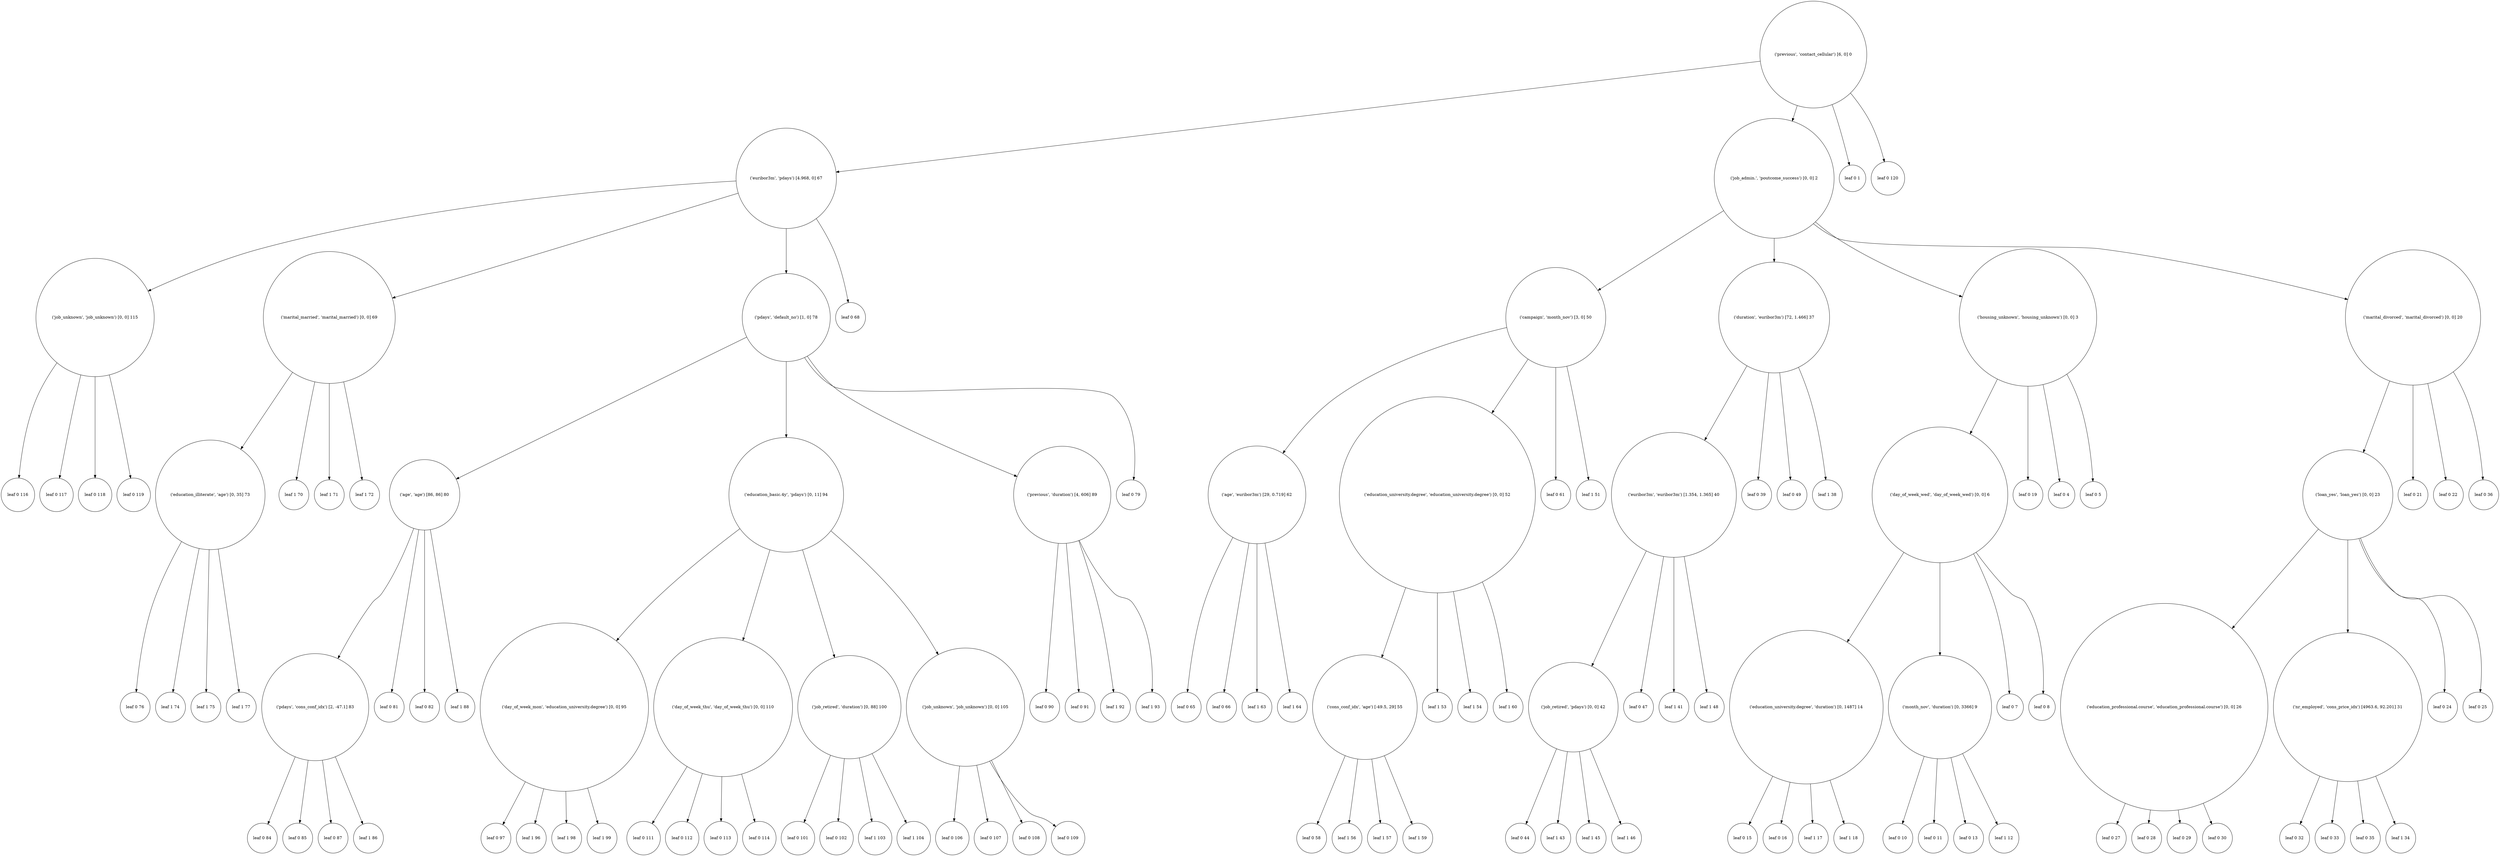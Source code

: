digraph tree {
	"('previous', 'contact_cellular') [6, 0] 0" [label="('previous', 'contact_cellular') [6, 0] 0", shape=circle]
	"('euribor3m', 'pdays') [4.968, 0] 67" [label="('euribor3m', 'pdays') [4.968, 0] 67", shape=circle]
	"('job_admin.', 'poutcome_success') [0, 0] 2" [label="('job_admin.', 'poutcome_success') [0, 0] 2", shape=circle]
	"leaf 0 1" [label="leaf 0 1", shape=circle]
	"leaf 0 120" [label="leaf 0 120", shape=circle]
	"('job_unknown', 'job_unknown') [0, 0] 115" [label="('job_unknown', 'job_unknown') [0, 0] 115", shape=circle]
	"('marital_married', 'marital_married') [0, 0] 69" [label="('marital_married', 'marital_married') [0, 0] 69", shape=circle]
	"('pdays', 'default_no') [1, 0] 78" [label="('pdays', 'default_no') [1, 0] 78", shape=circle]
	"leaf 0 68" [label="leaf 0 68", shape=circle]
	"('campaign', 'month_nov') [3, 0] 50" [label="('campaign', 'month_nov') [3, 0] 50", shape=circle]
	"('duration', 'euribor3m') [72, 1.466] 37" [label="('duration', 'euribor3m') [72, 1.466] 37", shape=circle]
	"('housing_unknown', 'housing_unknown') [0, 0] 3" [label="('housing_unknown', 'housing_unknown') [0, 0] 3", shape=circle]
	"('marital_divorced', 'marital_divorced') [0, 0] 20" [label="('marital_divorced', 'marital_divorced') [0, 0] 20", shape=circle]
	"leaf 0 116" [label="leaf 0 116", shape=circle]
	"leaf 0 117" [label="leaf 0 117", shape=circle]
	"leaf 0 118" [label="leaf 0 118", shape=circle]
	"leaf 0 119" [label="leaf 0 119", shape=circle]
	"('education_illiterate', 'age') [0, 35] 73" [label="('education_illiterate', 'age') [0, 35] 73", shape=circle]
	"leaf 1 70" [label="leaf 1 70", shape=circle]
	"leaf 1 71" [label="leaf 1 71", shape=circle]
	"leaf 1 72" [label="leaf 1 72", shape=circle]
	"('age', 'age') [86, 86] 80" [label="('age', 'age') [86, 86] 80", shape=circle]
	"('education_basic.4y', 'pdays') [0, 11] 94" [label="('education_basic.4y', 'pdays') [0, 11] 94", shape=circle]
	"('previous', 'duration') [4, 606] 89" [label="('previous', 'duration') [4, 606] 89", shape=circle]
	"leaf 0 79" [label="leaf 0 79", shape=circle]
	"('age', 'euribor3m') [29, 0.719] 62" [label="('age', 'euribor3m') [29, 0.719] 62", shape=circle]
	"('education_university.degree', 'education_university.degree') [0, 0] 52" [label="('education_university.degree', 'education_university.degree') [0, 0] 52", shape=circle]
	"leaf 0 61" [label="leaf 0 61", shape=circle]
	"leaf 1 51" [label="leaf 1 51", shape=circle]
	"('euribor3m', 'euribor3m') [1.354, 1.365] 40" [label="('euribor3m', 'euribor3m') [1.354, 1.365] 40", shape=circle]
	"leaf 0 39" [label="leaf 0 39", shape=circle]
	"leaf 0 49" [label="leaf 0 49", shape=circle]
	"leaf 1 38" [label="leaf 1 38", shape=circle]
	"('day_of_week_wed', 'day_of_week_wed') [0, 0] 6" [label="('day_of_week_wed', 'day_of_week_wed') [0, 0] 6", shape=circle]
	"leaf 0 19" [label="leaf 0 19", shape=circle]
	"leaf 0 4" [label="leaf 0 4", shape=circle]
	"leaf 0 5" [label="leaf 0 5", shape=circle]
	"('loan_yes', 'loan_yes') [0, 0] 23" [label="('loan_yes', 'loan_yes') [0, 0] 23", shape=circle]
	"leaf 0 21" [label="leaf 0 21", shape=circle]
	"leaf 0 22" [label="leaf 0 22", shape=circle]
	"leaf 0 36" [label="leaf 0 36", shape=circle]
	"leaf 0 76" [label="leaf 0 76", shape=circle]
	"leaf 1 74" [label="leaf 1 74", shape=circle]
	"leaf 1 75" [label="leaf 1 75", shape=circle]
	"leaf 1 77" [label="leaf 1 77", shape=circle]
	"('pdays', 'cons_conf_idx') [2, -47.1] 83" [label="('pdays', 'cons_conf_idx') [2, -47.1] 83", shape=circle]
	"leaf 0 81" [label="leaf 0 81", shape=circle]
	"leaf 0 82" [label="leaf 0 82", shape=circle]
	"leaf 1 88" [label="leaf 1 88", shape=circle]
	"('day_of_week_mon', 'education_university.degree') [0, 0] 95" [label="('day_of_week_mon', 'education_university.degree') [0, 0] 95", shape=circle]
	"('day_of_week_thu', 'day_of_week_thu') [0, 0] 110" [label="('day_of_week_thu', 'day_of_week_thu') [0, 0] 110", shape=circle]
	"('job_retired', 'duration') [0, 88] 100" [label="('job_retired', 'duration') [0, 88] 100", shape=circle]
	"('job_unknown', 'job_unknown') [0, 0] 105" [label="('job_unknown', 'job_unknown') [0, 0] 105", shape=circle]
	"leaf 0 90" [label="leaf 0 90", shape=circle]
	"leaf 0 91" [label="leaf 0 91", shape=circle]
	"leaf 1 92" [label="leaf 1 92", shape=circle]
	"leaf 1 93" [label="leaf 1 93", shape=circle]
	"leaf 0 65" [label="leaf 0 65", shape=circle]
	"leaf 0 66" [label="leaf 0 66", shape=circle]
	"leaf 1 63" [label="leaf 1 63", shape=circle]
	"leaf 1 64" [label="leaf 1 64", shape=circle]
	"('cons_conf_idx', 'age') [-49.5, 29] 55" [label="('cons_conf_idx', 'age') [-49.5, 29] 55", shape=circle]
	"leaf 1 53" [label="leaf 1 53", shape=circle]
	"leaf 1 54" [label="leaf 1 54", shape=circle]
	"leaf 1 60" [label="leaf 1 60", shape=circle]
	"('job_retired', 'pdays') [0, 0] 42" [label="('job_retired', 'pdays') [0, 0] 42", shape=circle]
	"leaf 0 47" [label="leaf 0 47", shape=circle]
	"leaf 1 41" [label="leaf 1 41", shape=circle]
	"leaf 1 48" [label="leaf 1 48", shape=circle]
	"('education_university.degree', 'duration') [0, 1487] 14" [label="('education_university.degree', 'duration') [0, 1487] 14", shape=circle]
	"('month_nov', 'duration') [0, 3366] 9" [label="('month_nov', 'duration') [0, 3366] 9", shape=circle]
	"leaf 0 7" [label="leaf 0 7", shape=circle]
	"leaf 0 8" [label="leaf 0 8", shape=circle]
	"('education_professional.course', 'education_professional.course') [0, 0] 26" [label="('education_professional.course', 'education_professional.course') [0, 0] 26", shape=circle]
	"('nr_employed', 'cons_price_idx') [4963.6, 92.201] 31" [label="('nr_employed', 'cons_price_idx') [4963.6, 92.201] 31", shape=circle]
	"leaf 0 24" [label="leaf 0 24", shape=circle]
	"leaf 0 25" [label="leaf 0 25", shape=circle]
	"leaf 0 84" [label="leaf 0 84", shape=circle]
	"leaf 0 85" [label="leaf 0 85", shape=circle]
	"leaf 0 87" [label="leaf 0 87", shape=circle]
	"leaf 1 86" [label="leaf 1 86", shape=circle]
	"leaf 0 97" [label="leaf 0 97", shape=circle]
	"leaf 1 96" [label="leaf 1 96", shape=circle]
	"leaf 1 98" [label="leaf 1 98", shape=circle]
	"leaf 1 99" [label="leaf 1 99", shape=circle]
	"leaf 0 111" [label="leaf 0 111", shape=circle]
	"leaf 0 112" [label="leaf 0 112", shape=circle]
	"leaf 0 113" [label="leaf 0 113", shape=circle]
	"leaf 0 114" [label="leaf 0 114", shape=circle]
	"leaf 0 101" [label="leaf 0 101", shape=circle]
	"leaf 0 102" [label="leaf 0 102", shape=circle]
	"leaf 1 103" [label="leaf 1 103", shape=circle]
	"leaf 1 104" [label="leaf 1 104", shape=circle]
	"leaf 0 106" [label="leaf 0 106", shape=circle]
	"leaf 0 107" [label="leaf 0 107", shape=circle]
	"leaf 0 108" [label="leaf 0 108", shape=circle]
	"leaf 0 109" [label="leaf 0 109", shape=circle]
	"leaf 0 58" [label="leaf 0 58", shape=circle]
	"leaf 1 56" [label="leaf 1 56", shape=circle]
	"leaf 1 57" [label="leaf 1 57", shape=circle]
	"leaf 1 59" [label="leaf 1 59", shape=circle]
	"leaf 0 44" [label="leaf 0 44", shape=circle]
	"leaf 1 43" [label="leaf 1 43", shape=circle]
	"leaf 1 45" [label="leaf 1 45", shape=circle]
	"leaf 1 46" [label="leaf 1 46", shape=circle]
	"leaf 0 15" [label="leaf 0 15", shape=circle]
	"leaf 0 16" [label="leaf 0 16", shape=circle]
	"leaf 1 17" [label="leaf 1 17", shape=circle]
	"leaf 1 18" [label="leaf 1 18", shape=circle]
	"leaf 0 10" [label="leaf 0 10", shape=circle]
	"leaf 0 11" [label="leaf 0 11", shape=circle]
	"leaf 0 13" [label="leaf 0 13", shape=circle]
	"leaf 1 12" [label="leaf 1 12", shape=circle]
	"leaf 0 27" [label="leaf 0 27", shape=circle]
	"leaf 0 28" [label="leaf 0 28", shape=circle]
	"leaf 0 29" [label="leaf 0 29", shape=circle]
	"leaf 0 30" [label="leaf 0 30", shape=circle]
	"leaf 0 32" [label="leaf 0 32", shape=circle]
	"leaf 0 33" [label="leaf 0 33", shape=circle]
	"leaf 0 35" [label="leaf 0 35", shape=circle]
	"leaf 1 34" [label="leaf 1 34", shape=circle]

	"('previous', 'contact_cellular') [6, 0] 0" -> "('job_admin.', 'poutcome_success') [0, 0] 2"
	"('previous', 'contact_cellular') [6, 0] 0" -> "leaf 0 1"
	"('previous', 'contact_cellular') [6, 0] 0" -> "('euribor3m', 'pdays') [4.968, 0] 67"
	"('previous', 'contact_cellular') [6, 0] 0" -> "leaf 0 120"
	"('euribor3m', 'pdays') [4.968, 0] 67" -> "('marital_married', 'marital_married') [0, 0] 69"
	"('euribor3m', 'pdays') [4.968, 0] 67" -> "leaf 0 68"
	"('euribor3m', 'pdays') [4.968, 0] 67" -> "('pdays', 'default_no') [1, 0] 78"
	"('euribor3m', 'pdays') [4.968, 0] 67" -> "('job_unknown', 'job_unknown') [0, 0] 115"
	"('job_admin.', 'poutcome_success') [0, 0] 2" -> "('housing_unknown', 'housing_unknown') [0, 0] 3"
	"('job_admin.', 'poutcome_success') [0, 0] 2" -> "('marital_divorced', 'marital_divorced') [0, 0] 20"
	"('job_admin.', 'poutcome_success') [0, 0] 2" -> "('duration', 'euribor3m') [72, 1.466] 37"
	"('job_admin.', 'poutcome_success') [0, 0] 2" -> "('campaign', 'month_nov') [3, 0] 50"
	"('job_unknown', 'job_unknown') [0, 0] 115" -> "leaf 0 118"
	"('job_unknown', 'job_unknown') [0, 0] 115" -> "leaf 0 116"
	"('job_unknown', 'job_unknown') [0, 0] 115" -> "leaf 0 117"
	"('job_unknown', 'job_unknown') [0, 0] 115" -> "leaf 0 119"
	"('marital_married', 'marital_married') [0, 0] 69" -> "leaf 1 72"
	"('marital_married', 'marital_married') [0, 0] 69" -> "leaf 1 70"
	"('marital_married', 'marital_married') [0, 0] 69" -> "leaf 1 71"
	"('marital_married', 'marital_married') [0, 0] 69" -> "('education_illiterate', 'age') [0, 35] 73"
	"('pdays', 'default_no') [1, 0] 78" -> "leaf 0 79"
	"('pdays', 'default_no') [1, 0] 78" -> "('age', 'age') [86, 86] 80"
	"('pdays', 'default_no') [1, 0] 78" -> "('previous', 'duration') [4, 606] 89"
	"('pdays', 'default_no') [1, 0] 78" -> "('education_basic.4y', 'pdays') [0, 11] 94"
	"('campaign', 'month_nov') [3, 0] 50" -> "('education_university.degree', 'education_university.degree') [0, 0] 52"
	"('campaign', 'month_nov') [3, 0] 50" -> "leaf 0 61"
	"('campaign', 'month_nov') [3, 0] 50" -> "('age', 'euribor3m') [29, 0.719] 62"
	"('campaign', 'month_nov') [3, 0] 50" -> "leaf 1 51"
	"('duration', 'euribor3m') [72, 1.466] 37" -> "leaf 0 39"
	"('duration', 'euribor3m') [72, 1.466] 37" -> "('euribor3m', 'euribor3m') [1.354, 1.365] 40"
	"('duration', 'euribor3m') [72, 1.466] 37" -> "leaf 1 38"
	"('duration', 'euribor3m') [72, 1.466] 37" -> "leaf 0 49"
	"('housing_unknown', 'housing_unknown') [0, 0] 3" -> "('day_of_week_wed', 'day_of_week_wed') [0, 0] 6"
	"('housing_unknown', 'housing_unknown') [0, 0] 3" -> "leaf 0 4"
	"('housing_unknown', 'housing_unknown') [0, 0] 3" -> "leaf 0 5"
	"('housing_unknown', 'housing_unknown') [0, 0] 3" -> "leaf 0 19"
	"('marital_divorced', 'marital_divorced') [0, 0] 20" -> "('loan_yes', 'loan_yes') [0, 0] 23"
	"('marital_divorced', 'marital_divorced') [0, 0] 20" -> "leaf 0 21"
	"('marital_divorced', 'marital_divorced') [0, 0] 20" -> "leaf 0 22"
	"('marital_divorced', 'marital_divorced') [0, 0] 20" -> "leaf 0 36"
	"('education_illiterate', 'age') [0, 35] 73" -> "leaf 0 76"
	"('education_illiterate', 'age') [0, 35] 73" -> "leaf 1 74"
	"('education_illiterate', 'age') [0, 35] 73" -> "leaf 1 77"
	"('education_illiterate', 'age') [0, 35] 73" -> "leaf 1 75"
	"('age', 'age') [86, 86] 80" -> "('pdays', 'cons_conf_idx') [2, -47.1] 83"
	"('age', 'age') [86, 86] 80" -> "leaf 0 81"
	"('age', 'age') [86, 86] 80" -> "leaf 0 82"
	"('age', 'age') [86, 86] 80" -> "leaf 1 88"
	"('education_basic.4y', 'pdays') [0, 11] 94" -> "('day_of_week_mon', 'education_university.degree') [0, 0] 95"
	"('education_basic.4y', 'pdays') [0, 11] 94" -> "('job_retired', 'duration') [0, 88] 100"
	"('education_basic.4y', 'pdays') [0, 11] 94" -> "('job_unknown', 'job_unknown') [0, 0] 105"
	"('education_basic.4y', 'pdays') [0, 11] 94" -> "('day_of_week_thu', 'day_of_week_thu') [0, 0] 110"
	"('previous', 'duration') [4, 606] 89" -> "leaf 0 91"
	"('previous', 'duration') [4, 606] 89" -> "leaf 1 92"
	"('previous', 'duration') [4, 606] 89" -> "leaf 1 93"
	"('previous', 'duration') [4, 606] 89" -> "leaf 0 90"
	"('age', 'euribor3m') [29, 0.719] 62" -> "leaf 1 63"
	"('age', 'euribor3m') [29, 0.719] 62" -> "leaf 1 64"
	"('age', 'euribor3m') [29, 0.719] 62" -> "leaf 0 65"
	"('age', 'euribor3m') [29, 0.719] 62" -> "leaf 0 66"
	"('education_university.degree', 'education_university.degree') [0, 0] 52" -> "('cons_conf_idx', 'age') [-49.5, 29] 55"
	"('education_university.degree', 'education_university.degree') [0, 0] 52" -> "leaf 1 53"
	"('education_university.degree', 'education_university.degree') [0, 0] 52" -> "leaf 1 54"
	"('education_university.degree', 'education_university.degree') [0, 0] 52" -> "leaf 1 60"
	"('euribor3m', 'euribor3m') [1.354, 1.365] 40" -> "('job_retired', 'pdays') [0, 0] 42"
	"('euribor3m', 'euribor3m') [1.354, 1.365] 40" -> "leaf 0 47"
	"('euribor3m', 'euribor3m') [1.354, 1.365] 40" -> "leaf 1 41"
	"('euribor3m', 'euribor3m') [1.354, 1.365] 40" -> "leaf 1 48"
	"('day_of_week_wed', 'day_of_week_wed') [0, 0] 6" -> "('month_nov', 'duration') [0, 3366] 9"
	"('day_of_week_wed', 'day_of_week_wed') [0, 0] 6" -> "leaf 0 7"
	"('day_of_week_wed', 'day_of_week_wed') [0, 0] 6" -> "leaf 0 8"
	"('day_of_week_wed', 'day_of_week_wed') [0, 0] 6" -> "('education_university.degree', 'duration') [0, 1487] 14"
	"('loan_yes', 'loan_yes') [0, 0] 23" -> "('education_professional.course', 'education_professional.course') [0, 0] 26"
	"('loan_yes', 'loan_yes') [0, 0] 23" -> "leaf 0 24"
	"('loan_yes', 'loan_yes') [0, 0] 23" -> "leaf 0 25"
	"('loan_yes', 'loan_yes') [0, 0] 23" -> "('nr_employed', 'cons_price_idx') [4963.6, 92.201] 31"
	"('pdays', 'cons_conf_idx') [2, -47.1] 83" -> "leaf 0 84"
	"('pdays', 'cons_conf_idx') [2, -47.1] 83" -> "leaf 0 85"
	"('pdays', 'cons_conf_idx') [2, -47.1] 83" -> "leaf 1 86"
	"('pdays', 'cons_conf_idx') [2, -47.1] 83" -> "leaf 0 87"
	"('day_of_week_mon', 'education_university.degree') [0, 0] 95" -> "leaf 1 96"
	"('day_of_week_mon', 'education_university.degree') [0, 0] 95" -> "leaf 0 97"
	"('day_of_week_mon', 'education_university.degree') [0, 0] 95" -> "leaf 1 98"
	"('day_of_week_mon', 'education_university.degree') [0, 0] 95" -> "leaf 1 99"
	"('day_of_week_thu', 'day_of_week_thu') [0, 0] 110" -> "leaf 0 113"
	"('day_of_week_thu', 'day_of_week_thu') [0, 0] 110" -> "leaf 0 111"
	"('day_of_week_thu', 'day_of_week_thu') [0, 0] 110" -> "leaf 0 112"
	"('day_of_week_thu', 'day_of_week_thu') [0, 0] 110" -> "leaf 0 114"
	"('job_retired', 'duration') [0, 88] 100" -> "leaf 0 101"
	"('job_retired', 'duration') [0, 88] 100" -> "leaf 0 102"
	"('job_retired', 'duration') [0, 88] 100" -> "leaf 1 103"
	"('job_retired', 'duration') [0, 88] 100" -> "leaf 1 104"
	"('job_unknown', 'job_unknown') [0, 0] 105" -> "leaf 0 108"
	"('job_unknown', 'job_unknown') [0, 0] 105" -> "leaf 0 106"
	"('job_unknown', 'job_unknown') [0, 0] 105" -> "leaf 0 107"
	"('job_unknown', 'job_unknown') [0, 0] 105" -> "leaf 0 109"
	"('cons_conf_idx', 'age') [-49.5, 29] 55" -> "leaf 1 56"
	"('cons_conf_idx', 'age') [-49.5, 29] 55" -> "leaf 1 57"
	"('cons_conf_idx', 'age') [-49.5, 29] 55" -> "leaf 0 58"
	"('cons_conf_idx', 'age') [-49.5, 29] 55" -> "leaf 1 59"
	"('job_retired', 'pdays') [0, 0] 42" -> "leaf 0 44"
	"('job_retired', 'pdays') [0, 0] 42" -> "leaf 1 43"
	"('job_retired', 'pdays') [0, 0] 42" -> "leaf 1 45"
	"('job_retired', 'pdays') [0, 0] 42" -> "leaf 1 46"
	"('education_university.degree', 'duration') [0, 1487] 14" -> "leaf 0 15"
	"('education_university.degree', 'duration') [0, 1487] 14" -> "leaf 0 16"
	"('education_university.degree', 'duration') [0, 1487] 14" -> "leaf 1 17"
	"('education_university.degree', 'duration') [0, 1487] 14" -> "leaf 1 18"
	"('month_nov', 'duration') [0, 3366] 9" -> "leaf 0 10"
	"('month_nov', 'duration') [0, 3366] 9" -> "leaf 0 11"
	"('month_nov', 'duration') [0, 3366] 9" -> "leaf 1 12"
	"('month_nov', 'duration') [0, 3366] 9" -> "leaf 0 13"
	"('education_professional.course', 'education_professional.course') [0, 0] 26" -> "leaf 0 29"
	"('education_professional.course', 'education_professional.course') [0, 0] 26" -> "leaf 0 27"
	"('education_professional.course', 'education_professional.course') [0, 0] 26" -> "leaf 0 28"
	"('education_professional.course', 'education_professional.course') [0, 0] 26" -> "leaf 0 30"
	"('nr_employed', 'cons_price_idx') [4963.6, 92.201] 31" -> "leaf 0 32"
	"('nr_employed', 'cons_price_idx') [4963.6, 92.201] 31" -> "leaf 0 33"
	"('nr_employed', 'cons_price_idx') [4963.6, 92.201] 31" -> "leaf 1 34"
	"('nr_employed', 'cons_price_idx') [4963.6, 92.201] 31" -> "leaf 0 35"
}
